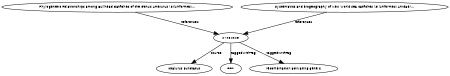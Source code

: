 digraph G {
size="3,3";
node [fontsize=7, fontname="Helvetica"];
edge [fontsize=7, fontname="Helvetica"];
node0 [label="AY184245", width=0.27433100247,height=0.27433100247];
node1 [label="Phylogenetic Relationships among Bullhead Catfishes of the Genus Ameiurus (Siluriformes:...", width=0.27433100247,height=0.27433100247];
node2 [label="Systematics and biogeography of New World sea catfishes (Siluriformes: Ariidae)...", width=0.27433100247,height=0.27433100247];
node3 [label="Ictalurus punctatus", width=0.27433100247,height=0.27433100247];
node4 [label="CO1", width=0.27433100247,height=0.27433100247];
node5 [label="recombination activating gene 2", width=0.27433100247,height=0.27433100247];
node1 -> node0 [label="references"];
node2 -> node0 [label="references"];
node0 -> node3 [label="source"];
node0 -> node4 [label="taggedWithTag"];
node0 -> node5 [label="taggedWithTag"];
}

